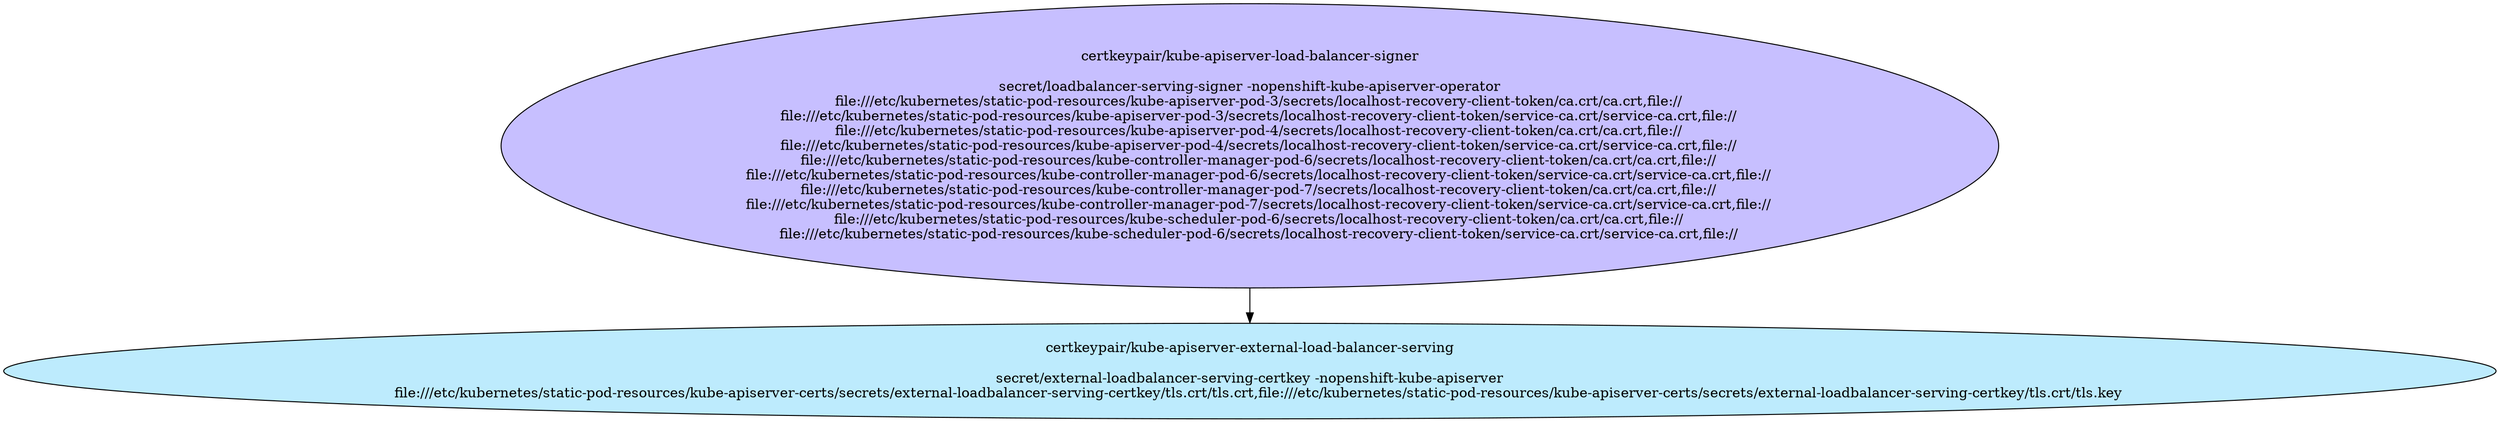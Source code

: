 digraph "Local Certificate" {
  // Node definitions.
  8 [
    label="certkeypair/kube-apiserver-load-balancer-signer\n\nsecret/loadbalancer-serving-signer -nopenshift-kube-apiserver-operator\n    file:///etc/kubernetes/static-pod-resources/kube-apiserver-pod-3/secrets/localhost-recovery-client-token/ca.crt/ca.crt,file://\n    file:///etc/kubernetes/static-pod-resources/kube-apiserver-pod-3/secrets/localhost-recovery-client-token/service-ca.crt/service-ca.crt,file://\n    file:///etc/kubernetes/static-pod-resources/kube-apiserver-pod-4/secrets/localhost-recovery-client-token/ca.crt/ca.crt,file://\n    file:///etc/kubernetes/static-pod-resources/kube-apiserver-pod-4/secrets/localhost-recovery-client-token/service-ca.crt/service-ca.crt,file://\n    file:///etc/kubernetes/static-pod-resources/kube-controller-manager-pod-6/secrets/localhost-recovery-client-token/ca.crt/ca.crt,file://\n    file:///etc/kubernetes/static-pod-resources/kube-controller-manager-pod-6/secrets/localhost-recovery-client-token/service-ca.crt/service-ca.crt,file://\n    file:///etc/kubernetes/static-pod-resources/kube-controller-manager-pod-7/secrets/localhost-recovery-client-token/ca.crt/ca.crt,file://\n    file:///etc/kubernetes/static-pod-resources/kube-controller-manager-pod-7/secrets/localhost-recovery-client-token/service-ca.crt/service-ca.crt,file://\n    file:///etc/kubernetes/static-pod-resources/kube-scheduler-pod-6/secrets/localhost-recovery-client-token/ca.crt/ca.crt,file://\n    file:///etc/kubernetes/static-pod-resources/kube-scheduler-pod-6/secrets/localhost-recovery-client-token/service-ca.crt/service-ca.crt,file://\n"
    style=filled
    fillcolor="#c7bfff"
  ];
  10 [
    label="certkeypair/kube-apiserver-external-load-balancer-serving\n\nsecret/external-loadbalancer-serving-certkey -nopenshift-kube-apiserver\n    file:///etc/kubernetes/static-pod-resources/kube-apiserver-certs/secrets/external-loadbalancer-serving-certkey/tls.crt/tls.crt,file:///etc/kubernetes/static-pod-resources/kube-apiserver-certs/secrets/external-loadbalancer-serving-certkey/tls.crt/tls.key\n"
    style=filled
    fillcolor="#bdebfd"
  ];

  // Edge definitions.
  8 -> 10;
}